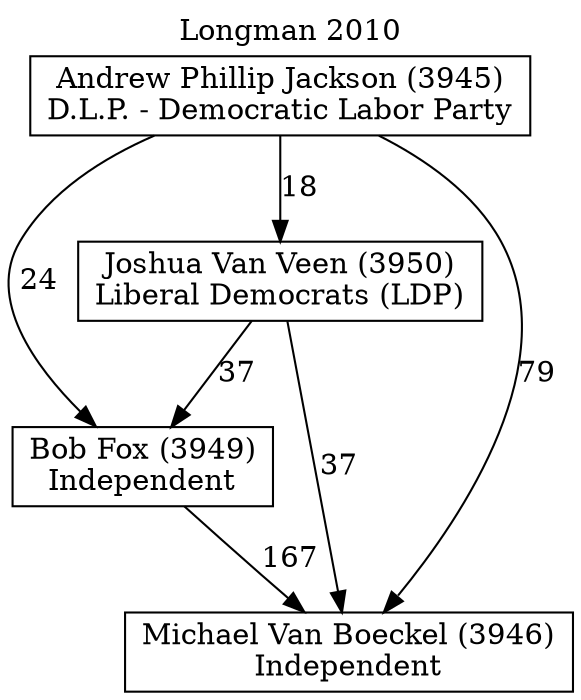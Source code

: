 // House preference flow
digraph "Michael Van Boeckel (3946)_Longman_2010" {
	graph [label="Longman 2010" labelloc=t mclimit=10]
	node [shape=box]
	"Andrew Phillip Jackson (3945)" [label="Andrew Phillip Jackson (3945)
D.L.P. - Democratic Labor Party"]
	"Bob Fox (3949)" [label="Bob Fox (3949)
Independent"]
	"Joshua Van Veen (3950)" [label="Joshua Van Veen (3950)
Liberal Democrats (LDP)"]
	"Michael Van Boeckel (3946)" [label="Michael Van Boeckel (3946)
Independent"]
	"Andrew Phillip Jackson (3945)" -> "Bob Fox (3949)" [label=24]
	"Andrew Phillip Jackson (3945)" -> "Joshua Van Veen (3950)" [label=18]
	"Andrew Phillip Jackson (3945)" -> "Michael Van Boeckel (3946)" [label=79]
	"Bob Fox (3949)" -> "Michael Van Boeckel (3946)" [label=167]
	"Joshua Van Veen (3950)" -> "Bob Fox (3949)" [label=37]
	"Joshua Van Veen (3950)" -> "Michael Van Boeckel (3946)" [label=37]
}

